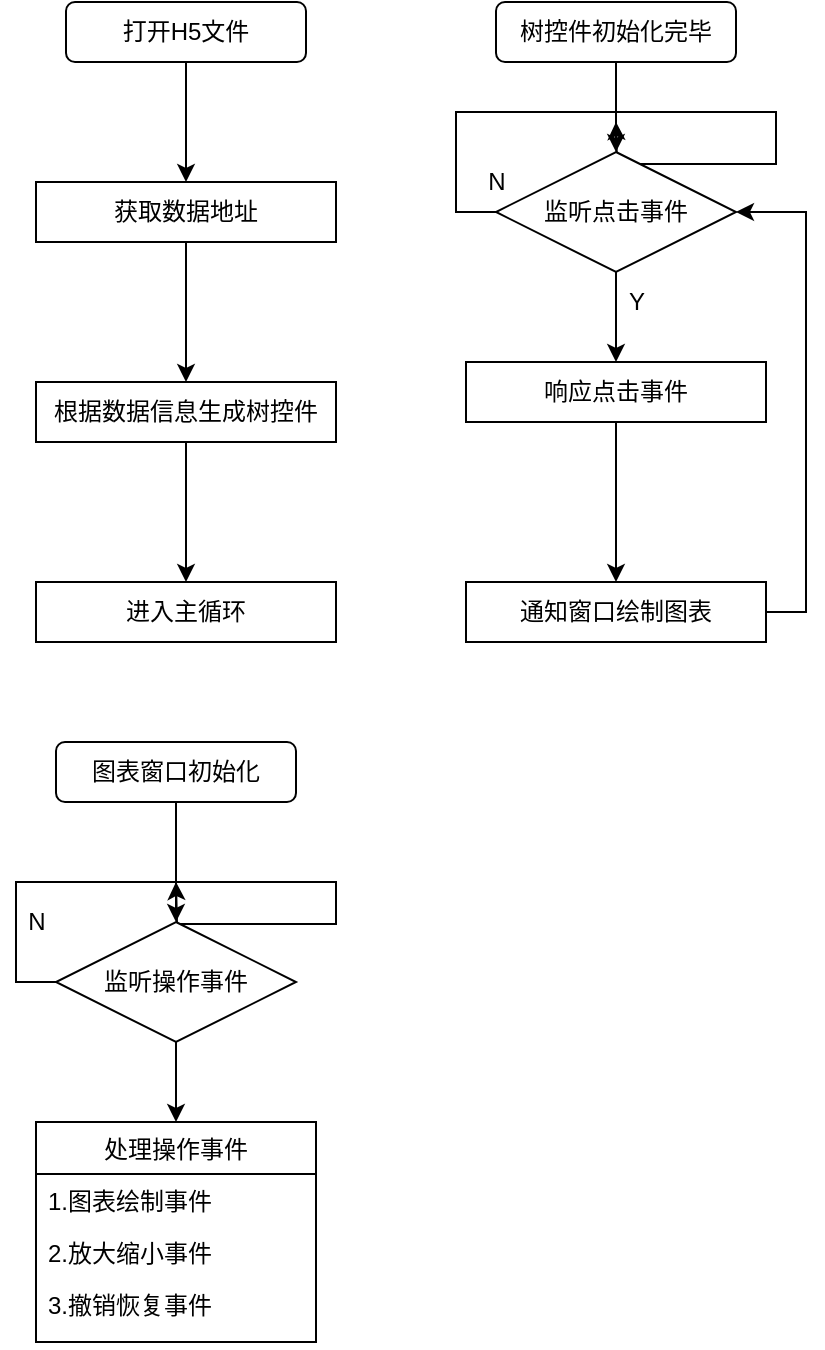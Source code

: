 <mxfile version="14.1.1" type="github">
  <diagram id="C5RBs43oDa-KdzZeNtuy" name="Page-1">
    <mxGraphModel dx="1178" dy="659" grid="1" gridSize="10" guides="1" tooltips="1" connect="1" arrows="1" fold="1" page="1" pageScale="1" pageWidth="827" pageHeight="1169" math="0" shadow="0">
      <root>
        <mxCell id="WIyWlLk6GJQsqaUBKTNV-0" />
        <mxCell id="WIyWlLk6GJQsqaUBKTNV-1" parent="WIyWlLk6GJQsqaUBKTNV-0" />
        <mxCell id="9kbDAZUbSd0TIgW_3yyX-5" value="" style="edgeStyle=orthogonalEdgeStyle;rounded=0;orthogonalLoop=1;jettySize=auto;html=1;" edge="1" parent="WIyWlLk6GJQsqaUBKTNV-1" source="9kbDAZUbSd0TIgW_3yyX-0" target="9kbDAZUbSd0TIgW_3yyX-2">
          <mxGeometry relative="1" as="geometry" />
        </mxCell>
        <mxCell id="9kbDAZUbSd0TIgW_3yyX-0" value="打开H5文件" style="rounded=1;whiteSpace=wrap;html=1;" vertex="1" parent="WIyWlLk6GJQsqaUBKTNV-1">
          <mxGeometry x="105" y="60" width="120" height="30" as="geometry" />
        </mxCell>
        <mxCell id="9kbDAZUbSd0TIgW_3yyX-6" value="" style="edgeStyle=orthogonalEdgeStyle;rounded=0;orthogonalLoop=1;jettySize=auto;html=1;" edge="1" parent="WIyWlLk6GJQsqaUBKTNV-1" source="9kbDAZUbSd0TIgW_3yyX-2" target="9kbDAZUbSd0TIgW_3yyX-4">
          <mxGeometry relative="1" as="geometry" />
        </mxCell>
        <mxCell id="9kbDAZUbSd0TIgW_3yyX-2" value="获取数据地址" style="rounded=0;whiteSpace=wrap;html=1;" vertex="1" parent="WIyWlLk6GJQsqaUBKTNV-1">
          <mxGeometry x="90" y="150" width="150" height="30" as="geometry" />
        </mxCell>
        <mxCell id="9kbDAZUbSd0TIgW_3yyX-8" value="" style="edgeStyle=orthogonalEdgeStyle;rounded=0;orthogonalLoop=1;jettySize=auto;html=1;" edge="1" parent="WIyWlLk6GJQsqaUBKTNV-1" source="9kbDAZUbSd0TIgW_3yyX-4" target="9kbDAZUbSd0TIgW_3yyX-7">
          <mxGeometry relative="1" as="geometry" />
        </mxCell>
        <mxCell id="9kbDAZUbSd0TIgW_3yyX-4" value="根据数据信息生成树控件" style="rounded=0;whiteSpace=wrap;html=1;" vertex="1" parent="WIyWlLk6GJQsqaUBKTNV-1">
          <mxGeometry x="90" y="250" width="150" height="30" as="geometry" />
        </mxCell>
        <mxCell id="9kbDAZUbSd0TIgW_3yyX-7" value="进入主循环" style="rounded=0;whiteSpace=wrap;html=1;" vertex="1" parent="WIyWlLk6GJQsqaUBKTNV-1">
          <mxGeometry x="90" y="350" width="150" height="30" as="geometry" />
        </mxCell>
        <mxCell id="9kbDAZUbSd0TIgW_3yyX-12" value="" style="edgeStyle=orthogonalEdgeStyle;rounded=0;orthogonalLoop=1;jettySize=auto;html=1;" edge="1" parent="WIyWlLk6GJQsqaUBKTNV-1" source="9kbDAZUbSd0TIgW_3yyX-9" target="9kbDAZUbSd0TIgW_3yyX-10">
          <mxGeometry relative="1" as="geometry" />
        </mxCell>
        <mxCell id="9kbDAZUbSd0TIgW_3yyX-9" value="树控件初始化完毕" style="rounded=1;whiteSpace=wrap;html=1;" vertex="1" parent="WIyWlLk6GJQsqaUBKTNV-1">
          <mxGeometry x="320" y="60" width="120" height="30" as="geometry" />
        </mxCell>
        <mxCell id="9kbDAZUbSd0TIgW_3yyX-13" value="" style="edgeStyle=orthogonalEdgeStyle;rounded=0;orthogonalLoop=1;jettySize=auto;html=1;" edge="1" parent="WIyWlLk6GJQsqaUBKTNV-1" source="9kbDAZUbSd0TIgW_3yyX-10" target="9kbDAZUbSd0TIgW_3yyX-11">
          <mxGeometry relative="1" as="geometry" />
        </mxCell>
        <mxCell id="9kbDAZUbSd0TIgW_3yyX-18" style="edgeStyle=orthogonalEdgeStyle;rounded=0;orthogonalLoop=1;jettySize=auto;html=1;exitX=0;exitY=0.5;exitDx=0;exitDy=0;" edge="1" parent="WIyWlLk6GJQsqaUBKTNV-1" source="9kbDAZUbSd0TIgW_3yyX-10">
          <mxGeometry relative="1" as="geometry">
            <mxPoint x="380" y="120" as="targetPoint" />
          </mxGeometry>
        </mxCell>
        <mxCell id="9kbDAZUbSd0TIgW_3yyX-10" value="监听点击事件" style="rhombus;whiteSpace=wrap;html=1;" vertex="1" parent="WIyWlLk6GJQsqaUBKTNV-1">
          <mxGeometry x="320" y="135" width="120" height="60" as="geometry" />
        </mxCell>
        <mxCell id="9kbDAZUbSd0TIgW_3yyX-26" value="" style="edgeStyle=orthogonalEdgeStyle;rounded=0;orthogonalLoop=1;jettySize=auto;html=1;" edge="1" parent="WIyWlLk6GJQsqaUBKTNV-1" source="9kbDAZUbSd0TIgW_3yyX-11" target="9kbDAZUbSd0TIgW_3yyX-24">
          <mxGeometry relative="1" as="geometry" />
        </mxCell>
        <mxCell id="9kbDAZUbSd0TIgW_3yyX-11" value="响应点击事件" style="rounded=0;whiteSpace=wrap;html=1;" vertex="1" parent="WIyWlLk6GJQsqaUBKTNV-1">
          <mxGeometry x="305" y="240" width="150" height="30" as="geometry" />
        </mxCell>
        <mxCell id="9kbDAZUbSd0TIgW_3yyX-14" value="Y" style="text;html=1;align=center;verticalAlign=middle;resizable=0;points=[];autosize=1;" vertex="1" parent="WIyWlLk6GJQsqaUBKTNV-1">
          <mxGeometry x="380" y="200" width="20" height="20" as="geometry" />
        </mxCell>
        <mxCell id="9kbDAZUbSd0TIgW_3yyX-19" value="N" style="text;html=1;align=center;verticalAlign=middle;resizable=0;points=[];autosize=1;" vertex="1" parent="WIyWlLk6GJQsqaUBKTNV-1">
          <mxGeometry x="310" y="140" width="20" height="20" as="geometry" />
        </mxCell>
        <mxCell id="9kbDAZUbSd0TIgW_3yyX-25" style="edgeStyle=orthogonalEdgeStyle;rounded=0;orthogonalLoop=1;jettySize=auto;html=1;exitX=1;exitY=0.5;exitDx=0;exitDy=0;entryX=1;entryY=0.5;entryDx=0;entryDy=0;" edge="1" parent="WIyWlLk6GJQsqaUBKTNV-1" source="9kbDAZUbSd0TIgW_3yyX-24" target="9kbDAZUbSd0TIgW_3yyX-10">
          <mxGeometry relative="1" as="geometry" />
        </mxCell>
        <mxCell id="9kbDAZUbSd0TIgW_3yyX-24" value="通知窗口绘制图表" style="rounded=0;whiteSpace=wrap;html=1;" vertex="1" parent="WIyWlLk6GJQsqaUBKTNV-1">
          <mxGeometry x="305" y="350" width="150" height="30" as="geometry" />
        </mxCell>
        <mxCell id="9kbDAZUbSd0TIgW_3yyX-30" value="" style="edgeStyle=orthogonalEdgeStyle;rounded=0;orthogonalLoop=1;jettySize=auto;html=1;" edge="1" parent="WIyWlLk6GJQsqaUBKTNV-1" source="9kbDAZUbSd0TIgW_3yyX-27" target="9kbDAZUbSd0TIgW_3yyX-29">
          <mxGeometry relative="1" as="geometry" />
        </mxCell>
        <mxCell id="9kbDAZUbSd0TIgW_3yyX-27" value="图表窗口初始化" style="rounded=1;whiteSpace=wrap;html=1;" vertex="1" parent="WIyWlLk6GJQsqaUBKTNV-1">
          <mxGeometry x="100" y="430" width="120" height="30" as="geometry" />
        </mxCell>
        <mxCell id="9kbDAZUbSd0TIgW_3yyX-39" style="edgeStyle=orthogonalEdgeStyle;rounded=0;orthogonalLoop=1;jettySize=auto;html=1;exitX=0;exitY=0.5;exitDx=0;exitDy=0;" edge="1" parent="WIyWlLk6GJQsqaUBKTNV-1" source="9kbDAZUbSd0TIgW_3yyX-29">
          <mxGeometry relative="1" as="geometry">
            <mxPoint x="160" y="500" as="targetPoint" />
          </mxGeometry>
        </mxCell>
        <mxCell id="9kbDAZUbSd0TIgW_3yyX-46" style="edgeStyle=orthogonalEdgeStyle;rounded=0;orthogonalLoop=1;jettySize=auto;html=1;exitX=0.5;exitY=1;exitDx=0;exitDy=0;entryX=0.5;entryY=0;entryDx=0;entryDy=0;" edge="1" parent="WIyWlLk6GJQsqaUBKTNV-1" source="9kbDAZUbSd0TIgW_3yyX-29" target="9kbDAZUbSd0TIgW_3yyX-42">
          <mxGeometry relative="1" as="geometry" />
        </mxCell>
        <mxCell id="9kbDAZUbSd0TIgW_3yyX-29" value="监听操作事件" style="rhombus;whiteSpace=wrap;html=1;" vertex="1" parent="WIyWlLk6GJQsqaUBKTNV-1">
          <mxGeometry x="100" y="520" width="120" height="60" as="geometry" />
        </mxCell>
        <mxCell id="9kbDAZUbSd0TIgW_3yyX-40" value="N" style="text;html=1;align=center;verticalAlign=middle;resizable=0;points=[];autosize=1;" vertex="1" parent="WIyWlLk6GJQsqaUBKTNV-1">
          <mxGeometry x="80" y="510" width="20" height="20" as="geometry" />
        </mxCell>
        <mxCell id="9kbDAZUbSd0TIgW_3yyX-42" value="处理操作事件" style="swimlane;fontStyle=0;childLayout=stackLayout;horizontal=1;startSize=26;fillColor=none;horizontalStack=0;resizeParent=1;resizeParentMax=0;resizeLast=0;collapsible=1;marginBottom=0;" vertex="1" parent="WIyWlLk6GJQsqaUBKTNV-1">
          <mxGeometry x="90" y="620" width="140" height="110" as="geometry" />
        </mxCell>
        <mxCell id="9kbDAZUbSd0TIgW_3yyX-43" value="1.图表绘制事件" style="text;strokeColor=none;fillColor=none;align=left;verticalAlign=top;spacingLeft=4;spacingRight=4;overflow=hidden;rotatable=0;points=[[0,0.5],[1,0.5]];portConstraint=eastwest;" vertex="1" parent="9kbDAZUbSd0TIgW_3yyX-42">
          <mxGeometry y="26" width="140" height="26" as="geometry" />
        </mxCell>
        <mxCell id="9kbDAZUbSd0TIgW_3yyX-44" value="2.放大缩小事件" style="text;strokeColor=none;fillColor=none;align=left;verticalAlign=top;spacingLeft=4;spacingRight=4;overflow=hidden;rotatable=0;points=[[0,0.5],[1,0.5]];portConstraint=eastwest;" vertex="1" parent="9kbDAZUbSd0TIgW_3yyX-42">
          <mxGeometry y="52" width="140" height="26" as="geometry" />
        </mxCell>
        <mxCell id="9kbDAZUbSd0TIgW_3yyX-45" value="3.撤销恢复事件" style="text;strokeColor=none;fillColor=none;align=left;verticalAlign=top;spacingLeft=4;spacingRight=4;overflow=hidden;rotatable=0;points=[[0,0.5],[1,0.5]];portConstraint=eastwest;" vertex="1" parent="9kbDAZUbSd0TIgW_3yyX-42">
          <mxGeometry y="78" width="140" height="32" as="geometry" />
        </mxCell>
      </root>
    </mxGraphModel>
  </diagram>
</mxfile>
